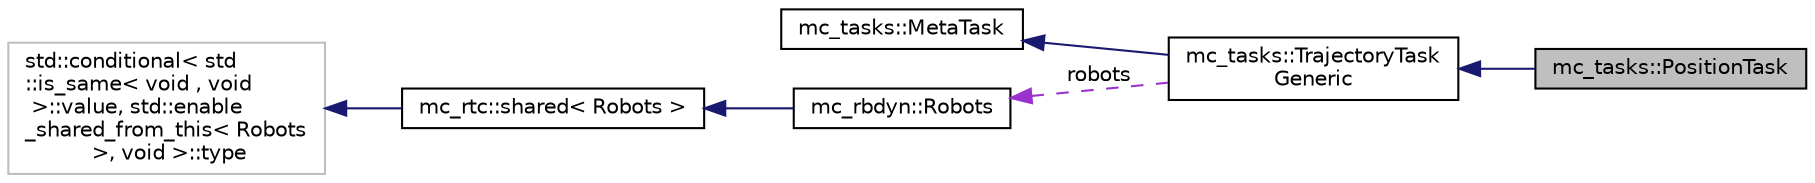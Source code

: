 digraph "mc_tasks::PositionTask"
{
 // INTERACTIVE_SVG=YES
  edge [fontname="Helvetica",fontsize="10",labelfontname="Helvetica",labelfontsize="10"];
  node [fontname="Helvetica",fontsize="10",shape=record];
  rankdir="LR";
  Node3 [label="mc_tasks::PositionTask",height=0.2,width=0.4,color="black", fillcolor="grey75", style="filled", fontcolor="black"];
  Node4 -> Node3 [dir="back",color="midnightblue",fontsize="10",style="solid",fontname="Helvetica"];
  Node4 [label="mc_tasks::TrajectoryTask\lGeneric",height=0.2,width=0.4,color="black", fillcolor="white", style="filled",URL="$structmc__tasks_1_1TrajectoryTaskGeneric.html",tooltip="Generic wrapper for a trajectory dynamic over an error function. "];
  Node5 -> Node4 [dir="back",color="midnightblue",fontsize="10",style="solid",fontname="Helvetica"];
  Node5 [label="mc_tasks::MetaTask",height=0.2,width=0.4,color="black", fillcolor="white", style="filled",URL="$structmc__tasks_1_1MetaTask.html",tooltip="Represents a generic task. "];
  Node6 -> Node4 [dir="back",color="darkorchid3",fontsize="10",style="dashed",label=" robots" ,fontname="Helvetica"];
  Node6 [label="mc_rbdyn::Robots",height=0.2,width=0.4,color="black", fillcolor="white", style="filled",URL="$structmc__rbdyn_1_1Robots.html"];
  Node7 -> Node6 [dir="back",color="midnightblue",fontsize="10",style="solid",fontname="Helvetica"];
  Node7 [label="mc_rtc::shared\< Robots \>",height=0.2,width=0.4,color="black", fillcolor="white", style="filled",URL="$structmc__rtc_1_1shared.html"];
  Node8 -> Node7 [dir="back",color="midnightblue",fontsize="10",style="solid",fontname="Helvetica"];
  Node8 [label="std::conditional\< std\l::is_same\< void , void\l \>::value, std::enable\l_shared_from_this\< Robots\l  \>, void  \>::type",height=0.2,width=0.4,color="grey75", fillcolor="white", style="filled"];
}
